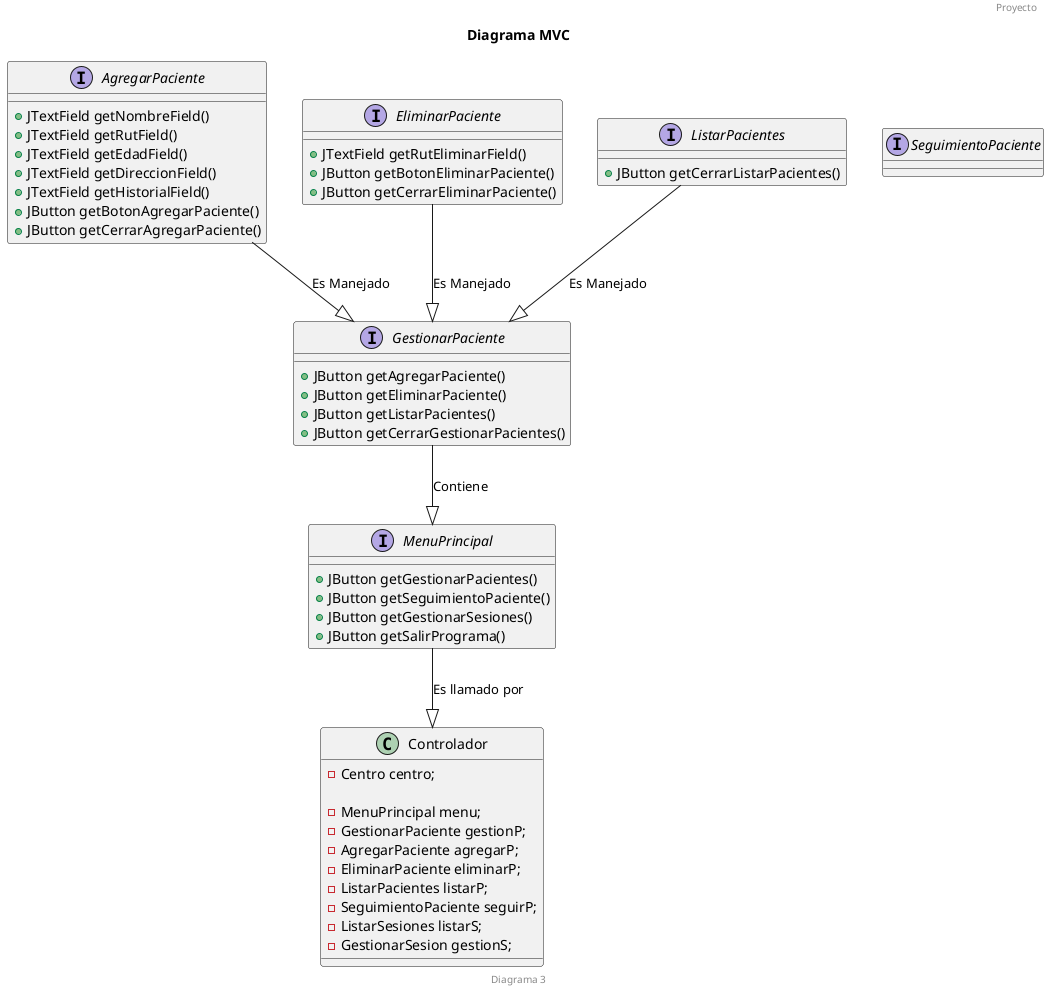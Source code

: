 @startuml Programa

title Diagrama MVC
header Proyecto
footer Diagrama 3


class Controlador {
    - Centro centro;

    - MenuPrincipal menu;
    - GestionarPaciente gestionP;
    - AgregarPaciente agregarP;
    - EliminarPaciente eliminarP;
    - ListarPacientes listarP;
    - SeguimientoPaciente seguirP;
    - ListarSesiones listarS;
    - GestionarSesion gestionS;
}

interface MenuPrincipal {
    + JButton getGestionarPacientes()
    + JButton getSeguimientoPaciente()
    + JButton getGestionarSesiones()
    + JButton getSalirPrograma()
}

interface GestionarPaciente {
    + JButton getAgregarPaciente()
    + JButton getEliminarPaciente()
    + JButton getListarPacientes()
    + JButton getCerrarGestionarPacientes()
}

interface AgregarPaciente {
    + JTextField getNombreField()
    + JTextField getRutField()
    + JTextField getEdadField()
    + JTextField getDireccionField()
    + JTextField getHistorialField()
    + JButton getBotonAgregarPaciente()
    + JButton getCerrarAgregarPaciente()
}

interface EliminarPaciente {
    + JTextField getRutEliminarField()
    + JButton getBotonEliminarPaciente()
    + JButton getCerrarEliminarPaciente()
}

interface ListarPacientes {
    + JButton getCerrarListarPacientes()
}

interface SeguimientoPaciente {

}


MenuPrincipal --|> Controlador : Es llamado por
GestionarPaciente --|> MenuPrincipal : Contiene
AgregarPaciente --|> GestionarPaciente : Es Manejado
EliminarPaciente --|> GestionarPaciente : Es Manejado
ListarPacientes --|> GestionarPaciente : Es Manejado


@enduml
